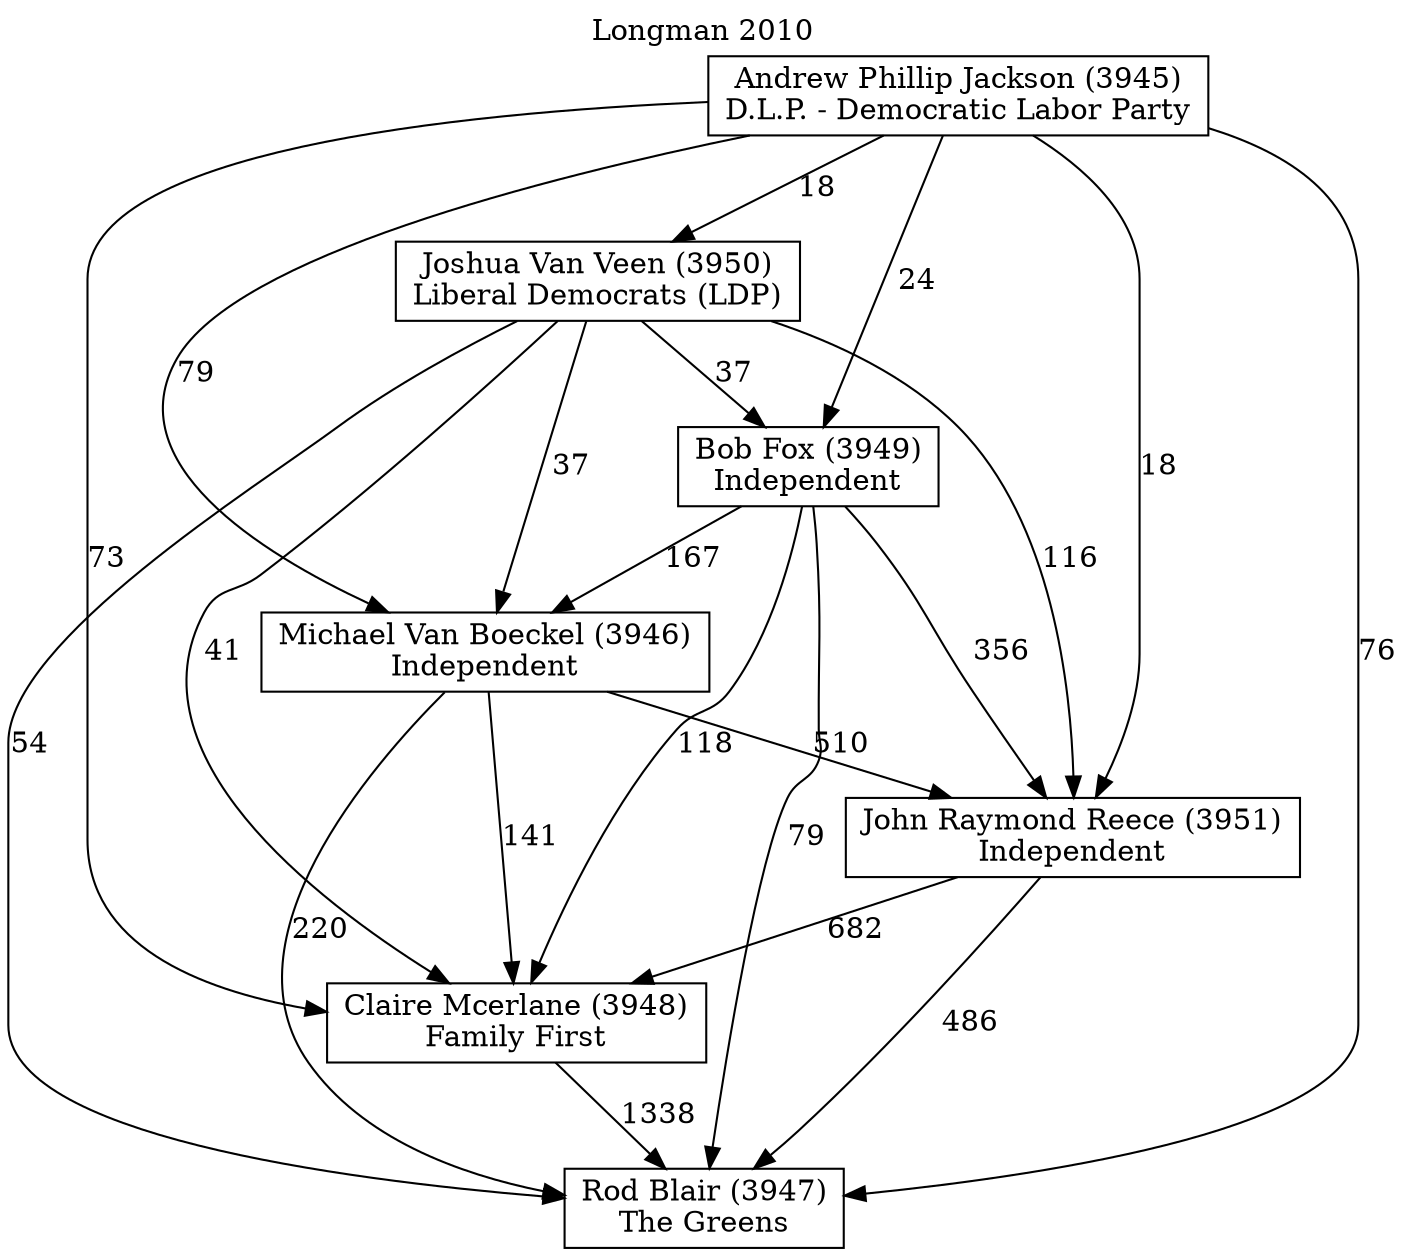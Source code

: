 // House preference flow
digraph "Rod Blair (3947)_Longman_2010" {
	graph [label="Longman 2010" labelloc=t mclimit=10]
	node [shape=box]
	"Andrew Phillip Jackson (3945)" [label="Andrew Phillip Jackson (3945)
D.L.P. - Democratic Labor Party"]
	"Bob Fox (3949)" [label="Bob Fox (3949)
Independent"]
	"Claire Mcerlane (3948)" [label="Claire Mcerlane (3948)
Family First"]
	"John Raymond Reece (3951)" [label="John Raymond Reece (3951)
Independent"]
	"Joshua Van Veen (3950)" [label="Joshua Van Veen (3950)
Liberal Democrats (LDP)"]
	"Michael Van Boeckel (3946)" [label="Michael Van Boeckel (3946)
Independent"]
	"Rod Blair (3947)" [label="Rod Blair (3947)
The Greens"]
	"Andrew Phillip Jackson (3945)" -> "Bob Fox (3949)" [label=24]
	"Andrew Phillip Jackson (3945)" -> "Claire Mcerlane (3948)" [label=73]
	"Andrew Phillip Jackson (3945)" -> "John Raymond Reece (3951)" [label=18]
	"Andrew Phillip Jackson (3945)" -> "Joshua Van Veen (3950)" [label=18]
	"Andrew Phillip Jackson (3945)" -> "Michael Van Boeckel (3946)" [label=79]
	"Andrew Phillip Jackson (3945)" -> "Rod Blair (3947)" [label=76]
	"Bob Fox (3949)" -> "Claire Mcerlane (3948)" [label=118]
	"Bob Fox (3949)" -> "John Raymond Reece (3951)" [label=356]
	"Bob Fox (3949)" -> "Michael Van Boeckel (3946)" [label=167]
	"Bob Fox (3949)" -> "Rod Blair (3947)" [label=79]
	"Claire Mcerlane (3948)" -> "Rod Blair (3947)" [label=1338]
	"John Raymond Reece (3951)" -> "Claire Mcerlane (3948)" [label=682]
	"John Raymond Reece (3951)" -> "Rod Blair (3947)" [label=486]
	"Joshua Van Veen (3950)" -> "Bob Fox (3949)" [label=37]
	"Joshua Van Veen (3950)" -> "Claire Mcerlane (3948)" [label=41]
	"Joshua Van Veen (3950)" -> "John Raymond Reece (3951)" [label=116]
	"Joshua Van Veen (3950)" -> "Michael Van Boeckel (3946)" [label=37]
	"Joshua Van Veen (3950)" -> "Rod Blair (3947)" [label=54]
	"Michael Van Boeckel (3946)" -> "Claire Mcerlane (3948)" [label=141]
	"Michael Van Boeckel (3946)" -> "John Raymond Reece (3951)" [label=510]
	"Michael Van Boeckel (3946)" -> "Rod Blair (3947)" [label=220]
}
